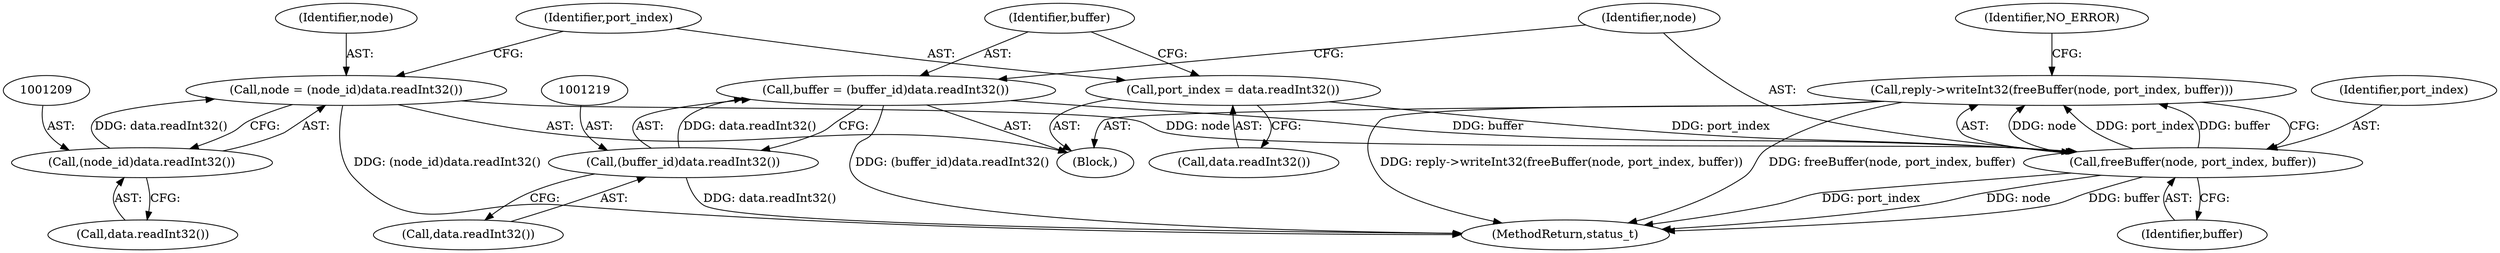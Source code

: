 digraph "0_Android_0bb5ced60304da7f61478ffd359e7ba65d72f181@API" {
"1001221" [label="(Call,reply->writeInt32(freeBuffer(node, port_index, buffer)))"];
"1001222" [label="(Call,freeBuffer(node, port_index, buffer))"];
"1001206" [label="(Call,node = (node_id)data.readInt32())"];
"1001208" [label="(Call,(node_id)data.readInt32())"];
"1001212" [label="(Call,port_index = data.readInt32())"];
"1001216" [label="(Call,buffer = (buffer_id)data.readInt32())"];
"1001218" [label="(Call,(buffer_id)data.readInt32())"];
"1001212" [label="(Call,port_index = data.readInt32())"];
"1001224" [label="(Identifier,port_index)"];
"1001216" [label="(Call,buffer = (buffer_id)data.readInt32())"];
"1001206" [label="(Call,node = (node_id)data.readInt32())"];
"1001222" [label="(Call,freeBuffer(node, port_index, buffer))"];
"1001221" [label="(Call,reply->writeInt32(freeBuffer(node, port_index, buffer)))"];
"1001218" [label="(Call,(buffer_id)data.readInt32())"];
"1001223" [label="(Identifier,node)"];
"1001217" [label="(Identifier,buffer)"];
"1001208" [label="(Call,(node_id)data.readInt32())"];
"1001210" [label="(Call,data.readInt32())"];
"1001214" [label="(Call,data.readInt32())"];
"1001200" [label="(Block,)"];
"1001207" [label="(Identifier,node)"];
"1001225" [label="(Identifier,buffer)"];
"1001213" [label="(Identifier,port_index)"];
"1001220" [label="(Call,data.readInt32())"];
"1001227" [label="(Identifier,NO_ERROR)"];
"1001353" [label="(MethodReturn,status_t)"];
"1001221" -> "1001200"  [label="AST: "];
"1001221" -> "1001222"  [label="CFG: "];
"1001222" -> "1001221"  [label="AST: "];
"1001227" -> "1001221"  [label="CFG: "];
"1001221" -> "1001353"  [label="DDG: reply->writeInt32(freeBuffer(node, port_index, buffer))"];
"1001221" -> "1001353"  [label="DDG: freeBuffer(node, port_index, buffer)"];
"1001222" -> "1001221"  [label="DDG: node"];
"1001222" -> "1001221"  [label="DDG: port_index"];
"1001222" -> "1001221"  [label="DDG: buffer"];
"1001222" -> "1001225"  [label="CFG: "];
"1001223" -> "1001222"  [label="AST: "];
"1001224" -> "1001222"  [label="AST: "];
"1001225" -> "1001222"  [label="AST: "];
"1001222" -> "1001353"  [label="DDG: node"];
"1001222" -> "1001353"  [label="DDG: buffer"];
"1001222" -> "1001353"  [label="DDG: port_index"];
"1001206" -> "1001222"  [label="DDG: node"];
"1001212" -> "1001222"  [label="DDG: port_index"];
"1001216" -> "1001222"  [label="DDG: buffer"];
"1001206" -> "1001200"  [label="AST: "];
"1001206" -> "1001208"  [label="CFG: "];
"1001207" -> "1001206"  [label="AST: "];
"1001208" -> "1001206"  [label="AST: "];
"1001213" -> "1001206"  [label="CFG: "];
"1001206" -> "1001353"  [label="DDG: (node_id)data.readInt32()"];
"1001208" -> "1001206"  [label="DDG: data.readInt32()"];
"1001208" -> "1001210"  [label="CFG: "];
"1001209" -> "1001208"  [label="AST: "];
"1001210" -> "1001208"  [label="AST: "];
"1001212" -> "1001200"  [label="AST: "];
"1001212" -> "1001214"  [label="CFG: "];
"1001213" -> "1001212"  [label="AST: "];
"1001214" -> "1001212"  [label="AST: "];
"1001217" -> "1001212"  [label="CFG: "];
"1001216" -> "1001200"  [label="AST: "];
"1001216" -> "1001218"  [label="CFG: "];
"1001217" -> "1001216"  [label="AST: "];
"1001218" -> "1001216"  [label="AST: "];
"1001223" -> "1001216"  [label="CFG: "];
"1001216" -> "1001353"  [label="DDG: (buffer_id)data.readInt32()"];
"1001218" -> "1001216"  [label="DDG: data.readInt32()"];
"1001218" -> "1001220"  [label="CFG: "];
"1001219" -> "1001218"  [label="AST: "];
"1001220" -> "1001218"  [label="AST: "];
"1001218" -> "1001353"  [label="DDG: data.readInt32()"];
}
